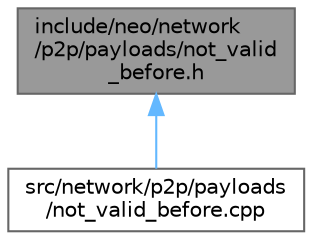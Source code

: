 digraph "include/neo/network/p2p/payloads/not_valid_before.h"
{
 // LATEX_PDF_SIZE
  bgcolor="transparent";
  edge [fontname=Helvetica,fontsize=10,labelfontname=Helvetica,labelfontsize=10];
  node [fontname=Helvetica,fontsize=10,shape=box,height=0.2,width=0.4];
  Node1 [id="Node000001",label="include/neo/network\l/p2p/payloads/not_valid\l_before.h",height=0.2,width=0.4,color="gray40", fillcolor="grey60", style="filled", fontcolor="black",tooltip=" "];
  Node1 -> Node2 [id="edge2_Node000001_Node000002",dir="back",color="steelblue1",style="solid",tooltip=" "];
  Node2 [id="Node000002",label="src/network/p2p/payloads\l/not_valid_before.cpp",height=0.2,width=0.4,color="grey40", fillcolor="white", style="filled",URL="$not__valid__before_8cpp.html",tooltip=" "];
}
